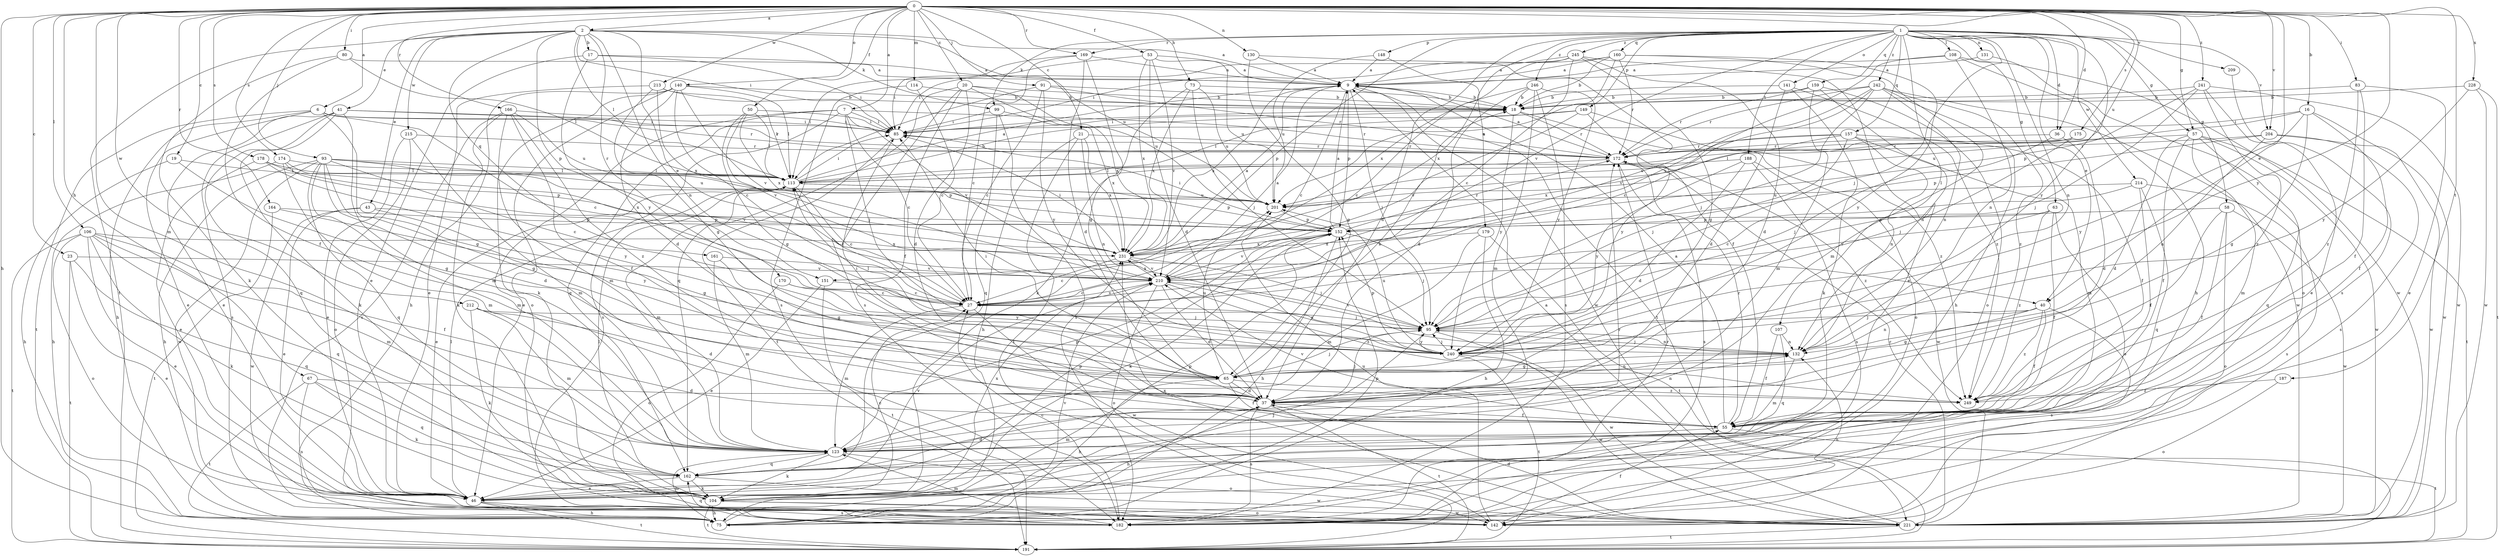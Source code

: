 strict digraph  {
0;
1;
2;
6;
7;
9;
16;
17;
18;
19;
20;
21;
23;
27;
36;
37;
40;
41;
43;
46;
50;
53;
55;
57;
58;
63;
65;
67;
73;
75;
80;
83;
85;
91;
93;
95;
99;
104;
106;
107;
108;
113;
114;
123;
130;
131;
132;
140;
141;
142;
148;
149;
151;
152;
157;
159;
160;
161;
162;
164;
166;
169;
170;
172;
174;
175;
178;
179;
182;
187;
188;
191;
201;
204;
209;
210;
212;
213;
214;
215;
221;
228;
231;
240;
241;
242;
245;
246;
249;
0 -> 2  [label=a];
0 -> 6  [label=a];
0 -> 7  [label=a];
0 -> 16  [label=b];
0 -> 19  [label=c];
0 -> 20  [label=c];
0 -> 21  [label=c];
0 -> 23  [label=c];
0 -> 36  [label=d];
0 -> 40  [label=e];
0 -> 50  [label=f];
0 -> 53  [label=f];
0 -> 57  [label=g];
0 -> 67  [label=h];
0 -> 73  [label=h];
0 -> 75  [label=h];
0 -> 80  [label=i];
0 -> 83  [label=i];
0 -> 91  [label=j];
0 -> 93  [label=j];
0 -> 106  [label=l];
0 -> 114  [label=m];
0 -> 123  [label=m];
0 -> 130  [label=n];
0 -> 140  [label=o];
0 -> 164  [label=r];
0 -> 166  [label=r];
0 -> 169  [label=r];
0 -> 174  [label=s];
0 -> 175  [label=s];
0 -> 178  [label=s];
0 -> 187  [label=t];
0 -> 201  [label=u];
0 -> 204  [label=v];
0 -> 212  [label=w];
0 -> 213  [label=w];
0 -> 228  [label=x];
0 -> 240  [label=y];
0 -> 241  [label=z];
1 -> 36  [label=d];
1 -> 37  [label=d];
1 -> 40  [label=e];
1 -> 57  [label=g];
1 -> 58  [label=g];
1 -> 63  [label=g];
1 -> 95  [label=j];
1 -> 99  [label=k];
1 -> 107  [label=l];
1 -> 108  [label=l];
1 -> 131  [label=n];
1 -> 132  [label=n];
1 -> 141  [label=o];
1 -> 148  [label=p];
1 -> 149  [label=p];
1 -> 151  [label=p];
1 -> 157  [label=q];
1 -> 159  [label=q];
1 -> 160  [label=q];
1 -> 169  [label=r];
1 -> 179  [label=s];
1 -> 188  [label=t];
1 -> 204  [label=v];
1 -> 209  [label=v];
1 -> 210  [label=v];
1 -> 214  [label=w];
1 -> 240  [label=y];
1 -> 242  [label=z];
1 -> 245  [label=z];
1 -> 246  [label=z];
2 -> 9  [label=a];
2 -> 17  [label=b];
2 -> 40  [label=e];
2 -> 41  [label=e];
2 -> 43  [label=e];
2 -> 85  [label=i];
2 -> 99  [label=k];
2 -> 113  [label=l];
2 -> 132  [label=n];
2 -> 151  [label=p];
2 -> 161  [label=q];
2 -> 170  [label=r];
2 -> 191  [label=t];
2 -> 201  [label=u];
2 -> 215  [label=w];
6 -> 27  [label=c];
6 -> 46  [label=e];
6 -> 65  [label=g];
6 -> 75  [label=h];
6 -> 85  [label=i];
6 -> 172  [label=r];
6 -> 191  [label=t];
7 -> 27  [label=c];
7 -> 46  [label=e];
7 -> 85  [label=i];
7 -> 95  [label=j];
7 -> 162  [label=q];
7 -> 172  [label=r];
7 -> 182  [label=s];
7 -> 210  [label=v];
9 -> 18  [label=b];
9 -> 27  [label=c];
9 -> 95  [label=j];
9 -> 152  [label=p];
9 -> 191  [label=t];
9 -> 221  [label=w];
9 -> 231  [label=x];
16 -> 55  [label=f];
16 -> 65  [label=g];
16 -> 85  [label=i];
16 -> 201  [label=u];
16 -> 221  [label=w];
16 -> 240  [label=y];
17 -> 9  [label=a];
17 -> 46  [label=e];
17 -> 85  [label=i];
17 -> 240  [label=y];
18 -> 85  [label=i];
18 -> 142  [label=o];
18 -> 172  [label=r];
18 -> 240  [label=y];
19 -> 65  [label=g];
19 -> 75  [label=h];
19 -> 113  [label=l];
20 -> 18  [label=b];
20 -> 37  [label=d];
20 -> 55  [label=f];
20 -> 162  [label=q];
20 -> 182  [label=s];
20 -> 201  [label=u];
20 -> 231  [label=x];
21 -> 75  [label=h];
21 -> 132  [label=n];
21 -> 172  [label=r];
21 -> 191  [label=t];
21 -> 231  [label=x];
23 -> 46  [label=e];
23 -> 162  [label=q];
23 -> 191  [label=t];
23 -> 210  [label=v];
27 -> 95  [label=j];
27 -> 113  [label=l];
27 -> 123  [label=m];
27 -> 210  [label=v];
27 -> 221  [label=w];
36 -> 37  [label=d];
36 -> 95  [label=j];
36 -> 172  [label=r];
37 -> 55  [label=f];
37 -> 75  [label=h];
37 -> 85  [label=i];
37 -> 95  [label=j];
37 -> 132  [label=n];
37 -> 182  [label=s];
37 -> 191  [label=t];
40 -> 55  [label=f];
40 -> 65  [label=g];
40 -> 95  [label=j];
40 -> 132  [label=n];
40 -> 182  [label=s];
40 -> 249  [label=z];
41 -> 46  [label=e];
41 -> 85  [label=i];
41 -> 104  [label=k];
41 -> 123  [label=m];
41 -> 162  [label=q];
41 -> 172  [label=r];
41 -> 182  [label=s];
43 -> 46  [label=e];
43 -> 65  [label=g];
43 -> 152  [label=p];
43 -> 221  [label=w];
46 -> 75  [label=h];
46 -> 113  [label=l];
46 -> 152  [label=p];
46 -> 172  [label=r];
46 -> 182  [label=s];
46 -> 191  [label=t];
46 -> 210  [label=v];
50 -> 65  [label=g];
50 -> 85  [label=i];
50 -> 113  [label=l];
50 -> 210  [label=v];
50 -> 231  [label=x];
53 -> 9  [label=a];
53 -> 37  [label=d];
53 -> 85  [label=i];
53 -> 201  [label=u];
53 -> 210  [label=v];
53 -> 231  [label=x];
55 -> 9  [label=a];
55 -> 123  [label=m];
55 -> 172  [label=r];
55 -> 191  [label=t];
55 -> 210  [label=v];
57 -> 37  [label=d];
57 -> 55  [label=f];
57 -> 123  [label=m];
57 -> 162  [label=q];
57 -> 172  [label=r];
57 -> 191  [label=t];
57 -> 221  [label=w];
58 -> 55  [label=f];
58 -> 142  [label=o];
58 -> 152  [label=p];
58 -> 221  [label=w];
58 -> 249  [label=z];
63 -> 46  [label=e];
63 -> 55  [label=f];
63 -> 152  [label=p];
63 -> 210  [label=v];
63 -> 249  [label=z];
65 -> 18  [label=b];
65 -> 37  [label=d];
65 -> 55  [label=f];
65 -> 75  [label=h];
65 -> 85  [label=i];
65 -> 95  [label=j];
65 -> 132  [label=n];
65 -> 201  [label=u];
65 -> 249  [label=z];
67 -> 37  [label=d];
67 -> 104  [label=k];
67 -> 162  [label=q];
67 -> 182  [label=s];
67 -> 191  [label=t];
73 -> 18  [label=b];
73 -> 95  [label=j];
73 -> 104  [label=k];
73 -> 201  [label=u];
73 -> 231  [label=x];
75 -> 123  [label=m];
75 -> 152  [label=p];
75 -> 210  [label=v];
80 -> 9  [label=a];
80 -> 55  [label=f];
80 -> 104  [label=k];
80 -> 113  [label=l];
83 -> 18  [label=b];
83 -> 46  [label=e];
83 -> 55  [label=f];
83 -> 249  [label=z];
85 -> 172  [label=r];
85 -> 191  [label=t];
91 -> 18  [label=b];
91 -> 27  [label=c];
91 -> 113  [label=l];
91 -> 172  [label=r];
91 -> 240  [label=y];
93 -> 27  [label=c];
93 -> 37  [label=d];
93 -> 65  [label=g];
93 -> 75  [label=h];
93 -> 113  [label=l];
93 -> 123  [label=m];
93 -> 152  [label=p];
93 -> 162  [label=q];
93 -> 201  [label=u];
93 -> 221  [label=w];
95 -> 132  [label=n];
95 -> 210  [label=v];
95 -> 221  [label=w];
95 -> 240  [label=y];
99 -> 85  [label=i];
99 -> 162  [label=q];
99 -> 182  [label=s];
99 -> 231  [label=x];
104 -> 27  [label=c];
104 -> 75  [label=h];
104 -> 95  [label=j];
104 -> 113  [label=l];
104 -> 142  [label=o];
104 -> 152  [label=p];
104 -> 191  [label=t];
104 -> 221  [label=w];
104 -> 231  [label=x];
106 -> 46  [label=e];
106 -> 55  [label=f];
106 -> 104  [label=k];
106 -> 123  [label=m];
106 -> 142  [label=o];
106 -> 162  [label=q];
106 -> 191  [label=t];
106 -> 231  [label=x];
107 -> 55  [label=f];
107 -> 132  [label=n];
107 -> 162  [label=q];
108 -> 9  [label=a];
108 -> 75  [label=h];
108 -> 132  [label=n];
108 -> 210  [label=v];
108 -> 221  [label=w];
113 -> 9  [label=a];
113 -> 18  [label=b];
113 -> 27  [label=c];
113 -> 46  [label=e];
113 -> 85  [label=i];
113 -> 123  [label=m];
113 -> 152  [label=p];
113 -> 201  [label=u];
114 -> 18  [label=b];
114 -> 27  [label=c];
114 -> 182  [label=s];
123 -> 104  [label=k];
123 -> 142  [label=o];
123 -> 152  [label=p];
123 -> 162  [label=q];
130 -> 9  [label=a];
130 -> 55  [label=f];
130 -> 65  [label=g];
131 -> 9  [label=a];
131 -> 142  [label=o];
132 -> 65  [label=g];
132 -> 95  [label=j];
132 -> 123  [label=m];
140 -> 18  [label=b];
140 -> 27  [label=c];
140 -> 37  [label=d];
140 -> 75  [label=h];
140 -> 104  [label=k];
140 -> 113  [label=l];
140 -> 142  [label=o];
140 -> 210  [label=v];
141 -> 18  [label=b];
141 -> 37  [label=d];
141 -> 104  [label=k];
141 -> 249  [label=z];
142 -> 55  [label=f];
142 -> 132  [label=n];
142 -> 201  [label=u];
148 -> 9  [label=a];
148 -> 201  [label=u];
148 -> 231  [label=x];
149 -> 85  [label=i];
149 -> 113  [label=l];
149 -> 210  [label=v];
149 -> 240  [label=y];
149 -> 249  [label=z];
151 -> 27  [label=c];
151 -> 46  [label=e];
151 -> 191  [label=t];
152 -> 9  [label=a];
152 -> 75  [label=h];
152 -> 85  [label=i];
152 -> 95  [label=j];
152 -> 104  [label=k];
152 -> 172  [label=r];
152 -> 210  [label=v];
152 -> 231  [label=x];
157 -> 55  [label=f];
157 -> 95  [label=j];
157 -> 123  [label=m];
157 -> 132  [label=n];
157 -> 172  [label=r];
157 -> 201  [label=u];
157 -> 231  [label=x];
159 -> 18  [label=b];
159 -> 123  [label=m];
159 -> 132  [label=n];
159 -> 142  [label=o];
159 -> 172  [label=r];
160 -> 9  [label=a];
160 -> 18  [label=b];
160 -> 85  [label=i];
160 -> 123  [label=m];
160 -> 172  [label=r];
160 -> 201  [label=u];
160 -> 240  [label=y];
161 -> 65  [label=g];
161 -> 123  [label=m];
161 -> 210  [label=v];
162 -> 37  [label=d];
162 -> 46  [label=e];
162 -> 104  [label=k];
162 -> 221  [label=w];
164 -> 152  [label=p];
164 -> 191  [label=t];
164 -> 240  [label=y];
166 -> 55  [label=f];
166 -> 85  [label=i];
166 -> 104  [label=k];
166 -> 123  [label=m];
166 -> 182  [label=s];
166 -> 201  [label=u];
166 -> 249  [label=z];
169 -> 9  [label=a];
169 -> 27  [label=c];
169 -> 37  [label=d];
169 -> 65  [label=g];
169 -> 113  [label=l];
170 -> 27  [label=c];
170 -> 142  [label=o];
170 -> 240  [label=y];
172 -> 9  [label=a];
172 -> 113  [label=l];
172 -> 182  [label=s];
172 -> 249  [label=z];
174 -> 75  [label=h];
174 -> 113  [label=l];
174 -> 123  [label=m];
174 -> 210  [label=v];
174 -> 231  [label=x];
175 -> 95  [label=j];
175 -> 113  [label=l];
175 -> 172  [label=r];
178 -> 46  [label=e];
178 -> 113  [label=l];
178 -> 152  [label=p];
178 -> 240  [label=y];
179 -> 75  [label=h];
179 -> 123  [label=m];
179 -> 191  [label=t];
179 -> 231  [label=x];
182 -> 27  [label=c];
182 -> 123  [label=m];
182 -> 162  [label=q];
182 -> 172  [label=r];
187 -> 142  [label=o];
187 -> 249  [label=z];
188 -> 37  [label=d];
188 -> 113  [label=l];
188 -> 182  [label=s];
188 -> 221  [label=w];
188 -> 240  [label=y];
201 -> 152  [label=p];
204 -> 132  [label=n];
204 -> 152  [label=p];
204 -> 172  [label=r];
204 -> 182  [label=s];
204 -> 221  [label=w];
209 -> 182  [label=s];
210 -> 9  [label=a];
210 -> 27  [label=c];
210 -> 37  [label=d];
210 -> 142  [label=o];
210 -> 231  [label=x];
210 -> 240  [label=y];
210 -> 249  [label=z];
212 -> 37  [label=d];
212 -> 95  [label=j];
212 -> 104  [label=k];
212 -> 123  [label=m];
213 -> 18  [label=b];
213 -> 46  [label=e];
213 -> 65  [label=g];
213 -> 113  [label=l];
213 -> 231  [label=x];
214 -> 27  [label=c];
214 -> 55  [label=f];
214 -> 162  [label=q];
214 -> 182  [label=s];
214 -> 201  [label=u];
215 -> 46  [label=e];
215 -> 123  [label=m];
215 -> 142  [label=o];
215 -> 172  [label=r];
221 -> 9  [label=a];
221 -> 37  [label=d];
221 -> 172  [label=r];
221 -> 191  [label=t];
221 -> 231  [label=x];
228 -> 18  [label=b];
228 -> 191  [label=t];
228 -> 221  [label=w];
228 -> 240  [label=y];
231 -> 9  [label=a];
231 -> 27  [label=c];
231 -> 85  [label=i];
231 -> 95  [label=j];
231 -> 210  [label=v];
240 -> 95  [label=j];
240 -> 113  [label=l];
240 -> 152  [label=p];
240 -> 191  [label=t];
240 -> 201  [label=u];
240 -> 221  [label=w];
241 -> 18  [label=b];
241 -> 46  [label=e];
241 -> 95  [label=j];
241 -> 152  [label=p];
241 -> 221  [label=w];
241 -> 249  [label=z];
242 -> 18  [label=b];
242 -> 27  [label=c];
242 -> 75  [label=h];
242 -> 95  [label=j];
242 -> 132  [label=n];
242 -> 172  [label=r];
242 -> 210  [label=v];
242 -> 221  [label=w];
242 -> 249  [label=z];
245 -> 9  [label=a];
245 -> 27  [label=c];
245 -> 37  [label=d];
245 -> 46  [label=e];
245 -> 65  [label=g];
245 -> 85  [label=i];
245 -> 231  [label=x];
246 -> 18  [label=b];
246 -> 27  [label=c];
246 -> 37  [label=d];
246 -> 123  [label=m];
246 -> 182  [label=s];
246 -> 240  [label=y];
}
